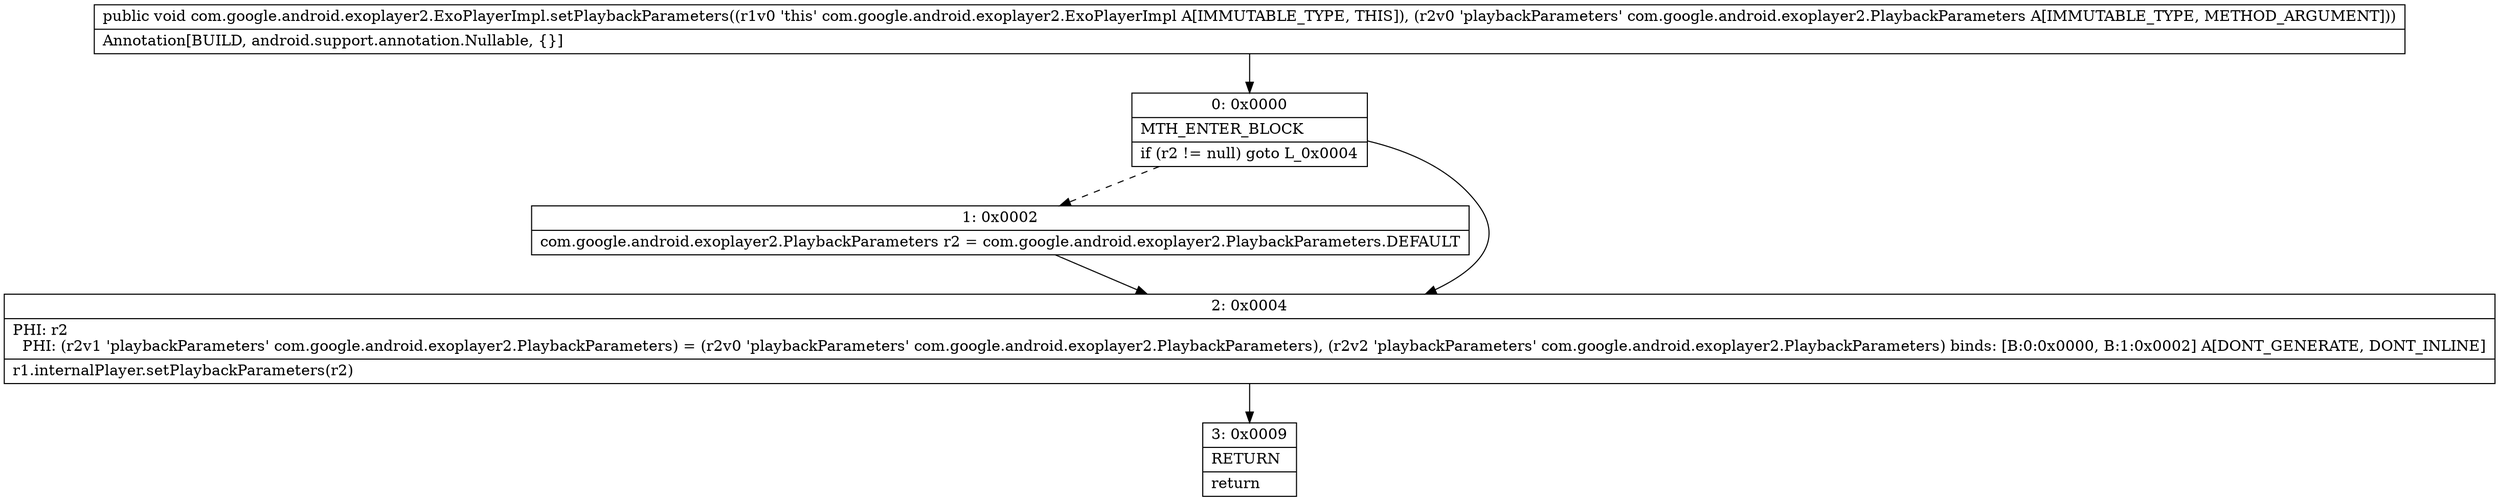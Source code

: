 digraph "CFG forcom.google.android.exoplayer2.ExoPlayerImpl.setPlaybackParameters(Lcom\/google\/android\/exoplayer2\/PlaybackParameters;)V" {
Node_0 [shape=record,label="{0\:\ 0x0000|MTH_ENTER_BLOCK\l|if (r2 != null) goto L_0x0004\l}"];
Node_1 [shape=record,label="{1\:\ 0x0002|com.google.android.exoplayer2.PlaybackParameters r2 = com.google.android.exoplayer2.PlaybackParameters.DEFAULT\l}"];
Node_2 [shape=record,label="{2\:\ 0x0004|PHI: r2 \l  PHI: (r2v1 'playbackParameters' com.google.android.exoplayer2.PlaybackParameters) = (r2v0 'playbackParameters' com.google.android.exoplayer2.PlaybackParameters), (r2v2 'playbackParameters' com.google.android.exoplayer2.PlaybackParameters) binds: [B:0:0x0000, B:1:0x0002] A[DONT_GENERATE, DONT_INLINE]\l|r1.internalPlayer.setPlaybackParameters(r2)\l}"];
Node_3 [shape=record,label="{3\:\ 0x0009|RETURN\l|return\l}"];
MethodNode[shape=record,label="{public void com.google.android.exoplayer2.ExoPlayerImpl.setPlaybackParameters((r1v0 'this' com.google.android.exoplayer2.ExoPlayerImpl A[IMMUTABLE_TYPE, THIS]), (r2v0 'playbackParameters' com.google.android.exoplayer2.PlaybackParameters A[IMMUTABLE_TYPE, METHOD_ARGUMENT]))  | Annotation[BUILD, android.support.annotation.Nullable, \{\}]\l}"];
MethodNode -> Node_0;
Node_0 -> Node_1[style=dashed];
Node_0 -> Node_2;
Node_1 -> Node_2;
Node_2 -> Node_3;
}

